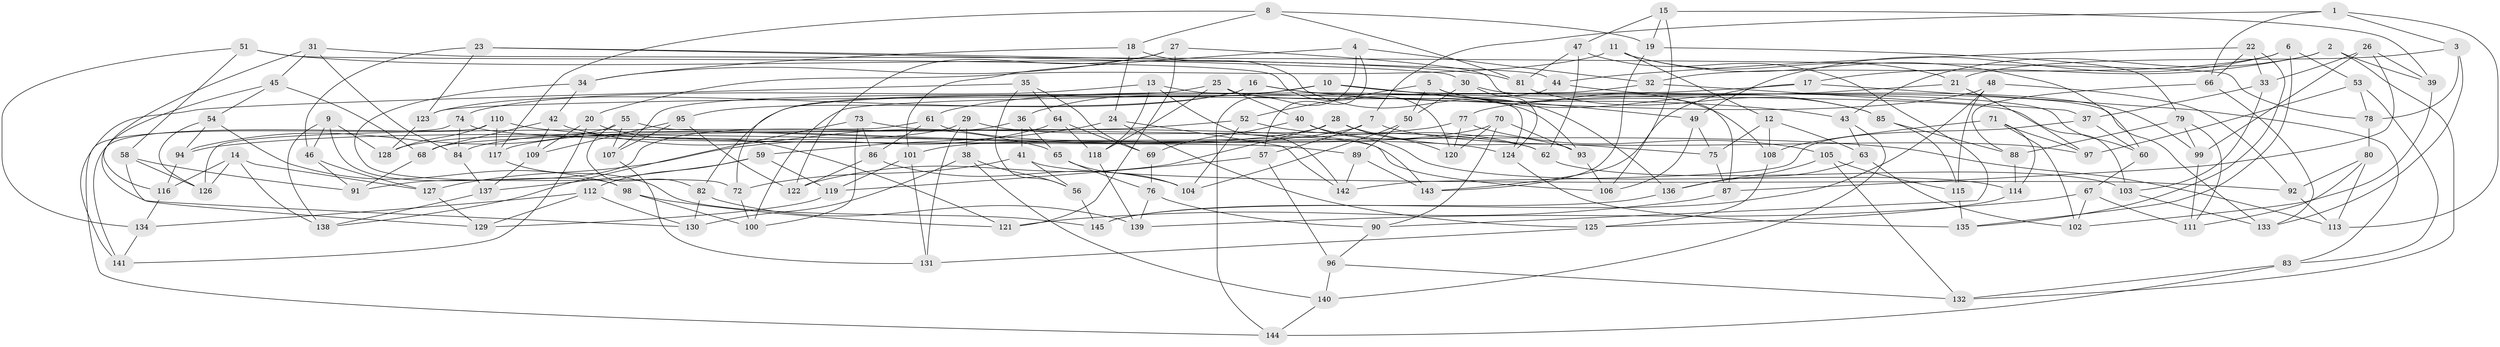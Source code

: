 // coarse degree distribution, {9: 0.045454545454545456, 4: 0.7727272727272727, 10: 0.045454545454545456, 8: 0.03409090909090909, 3: 0.045454545454545456, 7: 0.022727272727272728, 11: 0.022727272727272728, 12: 0.011363636363636364}
// Generated by graph-tools (version 1.1) at 2025/53/03/04/25 22:53:30]
// undirected, 145 vertices, 290 edges
graph export_dot {
  node [color=gray90,style=filled];
  1;
  2;
  3;
  4;
  5;
  6;
  7;
  8;
  9;
  10;
  11;
  12;
  13;
  14;
  15;
  16;
  17;
  18;
  19;
  20;
  21;
  22;
  23;
  24;
  25;
  26;
  27;
  28;
  29;
  30;
  31;
  32;
  33;
  34;
  35;
  36;
  37;
  38;
  39;
  40;
  41;
  42;
  43;
  44;
  45;
  46;
  47;
  48;
  49;
  50;
  51;
  52;
  53;
  54;
  55;
  56;
  57;
  58;
  59;
  60;
  61;
  62;
  63;
  64;
  65;
  66;
  67;
  68;
  69;
  70;
  71;
  72;
  73;
  74;
  75;
  76;
  77;
  78;
  79;
  80;
  81;
  82;
  83;
  84;
  85;
  86;
  87;
  88;
  89;
  90;
  91;
  92;
  93;
  94;
  95;
  96;
  97;
  98;
  99;
  100;
  101;
  102;
  103;
  104;
  105;
  106;
  107;
  108;
  109;
  110;
  111;
  112;
  113;
  114;
  115;
  116;
  117;
  118;
  119;
  120;
  121;
  122;
  123;
  124;
  125;
  126;
  127;
  128;
  129;
  130;
  131;
  132;
  133;
  134;
  135;
  136;
  137;
  138;
  139;
  140;
  141;
  142;
  143;
  144;
  145;
  1 -- 3;
  1 -- 113;
  1 -- 7;
  1 -- 66;
  2 -- 43;
  2 -- 17;
  2 -- 39;
  2 -- 132;
  3 -- 78;
  3 -- 133;
  3 -- 21;
  4 -- 32;
  4 -- 144;
  4 -- 57;
  4 -- 101;
  5 -- 50;
  5 -- 108;
  5 -- 85;
  5 -- 52;
  6 -- 135;
  6 -- 49;
  6 -- 32;
  6 -- 53;
  7 -- 57;
  7 -- 117;
  7 -- 97;
  8 -- 117;
  8 -- 19;
  8 -- 18;
  8 -- 81;
  9 -- 138;
  9 -- 46;
  9 -- 98;
  9 -- 128;
  10 -- 60;
  10 -- 72;
  10 -- 49;
  10 -- 36;
  11 -- 60;
  11 -- 21;
  11 -- 12;
  11 -- 20;
  12 -- 108;
  12 -- 63;
  12 -- 75;
  13 -- 74;
  13 -- 118;
  13 -- 124;
  13 -- 142;
  14 -- 127;
  14 -- 138;
  14 -- 126;
  14 -- 116;
  15 -- 19;
  15 -- 39;
  15 -- 47;
  15 -- 106;
  16 -- 123;
  16 -- 43;
  16 -- 95;
  16 -- 103;
  17 -- 83;
  17 -- 123;
  17 -- 143;
  18 -- 136;
  18 -- 34;
  18 -- 24;
  19 -- 79;
  19 -- 143;
  20 -- 141;
  20 -- 121;
  20 -- 109;
  21 -- 77;
  21 -- 97;
  22 -- 135;
  22 -- 44;
  22 -- 33;
  22 -- 66;
  23 -- 44;
  23 -- 46;
  23 -- 123;
  23 -- 30;
  24 -- 142;
  24 -- 59;
  24 -- 125;
  25 -- 40;
  25 -- 118;
  25 -- 93;
  25 -- 107;
  26 -- 33;
  26 -- 87;
  26 -- 39;
  26 -- 99;
  27 -- 121;
  27 -- 87;
  27 -- 34;
  27 -- 122;
  28 -- 120;
  28 -- 75;
  28 -- 84;
  28 -- 122;
  29 -- 131;
  29 -- 38;
  29 -- 62;
  29 -- 128;
  30 -- 50;
  30 -- 133;
  30 -- 124;
  31 -- 78;
  31 -- 84;
  31 -- 45;
  31 -- 116;
  32 -- 100;
  32 -- 37;
  33 -- 103;
  33 -- 37;
  34 -- 42;
  34 -- 72;
  35 -- 56;
  35 -- 141;
  35 -- 64;
  35 -- 69;
  36 -- 65;
  36 -- 41;
  36 -- 91;
  37 -- 60;
  37 -- 142;
  38 -- 140;
  38 -- 130;
  38 -- 56;
  39 -- 102;
  40 -- 93;
  40 -- 69;
  40 -- 114;
  41 -- 92;
  41 -- 56;
  41 -- 72;
  42 -- 65;
  42 -- 109;
  42 -- 68;
  43 -- 140;
  43 -- 63;
  44 -- 82;
  44 -- 99;
  45 -- 68;
  45 -- 54;
  45 -- 130;
  46 -- 127;
  46 -- 91;
  47 -- 62;
  47 -- 90;
  47 -- 81;
  48 -- 61;
  48 -- 145;
  48 -- 115;
  48 -- 92;
  49 -- 106;
  49 -- 75;
  50 -- 89;
  50 -- 104;
  51 -- 58;
  51 -- 81;
  51 -- 120;
  51 -- 134;
  52 -- 62;
  52 -- 68;
  52 -- 104;
  53 -- 78;
  53 -- 97;
  53 -- 83;
  54 -- 98;
  54 -- 126;
  54 -- 94;
  55 -- 94;
  55 -- 107;
  55 -- 82;
  55 -- 106;
  56 -- 145;
  57 -- 96;
  57 -- 119;
  58 -- 91;
  58 -- 126;
  58 -- 129;
  59 -- 119;
  59 -- 137;
  59 -- 112;
  60 -- 67;
  61 -- 86;
  61 -- 124;
  61 -- 126;
  62 -- 103;
  63 -- 102;
  63 -- 136;
  64 -- 127;
  64 -- 69;
  64 -- 118;
  65 -- 76;
  65 -- 104;
  66 -- 88;
  66 -- 133;
  67 -- 111;
  67 -- 139;
  67 -- 102;
  68 -- 91;
  69 -- 76;
  70 -- 93;
  70 -- 101;
  70 -- 90;
  70 -- 120;
  71 -- 108;
  71 -- 114;
  71 -- 102;
  71 -- 97;
  72 -- 100;
  73 -- 100;
  73 -- 86;
  73 -- 138;
  73 -- 143;
  74 -- 89;
  74 -- 84;
  74 -- 144;
  75 -- 87;
  76 -- 90;
  76 -- 139;
  77 -- 105;
  77 -- 120;
  77 -- 94;
  78 -- 80;
  79 -- 88;
  79 -- 99;
  79 -- 111;
  80 -- 92;
  80 -- 113;
  80 -- 111;
  81 -- 85;
  82 -- 130;
  82 -- 139;
  83 -- 132;
  83 -- 144;
  84 -- 137;
  85 -- 115;
  85 -- 88;
  86 -- 104;
  86 -- 122;
  87 -- 121;
  88 -- 114;
  89 -- 143;
  89 -- 142;
  90 -- 96;
  92 -- 113;
  93 -- 106;
  94 -- 116;
  95 -- 107;
  95 -- 122;
  95 -- 109;
  96 -- 140;
  96 -- 132;
  98 -- 121;
  98 -- 100;
  99 -- 111;
  101 -- 131;
  101 -- 119;
  103 -- 133;
  105 -- 136;
  105 -- 132;
  105 -- 115;
  107 -- 131;
  108 -- 125;
  109 -- 137;
  110 -- 128;
  110 -- 117;
  110 -- 113;
  110 -- 141;
  112 -- 134;
  112 -- 129;
  112 -- 130;
  114 -- 125;
  115 -- 135;
  116 -- 134;
  117 -- 145;
  118 -- 139;
  119 -- 129;
  123 -- 128;
  124 -- 135;
  125 -- 131;
  127 -- 129;
  134 -- 141;
  136 -- 145;
  137 -- 138;
  140 -- 144;
}
